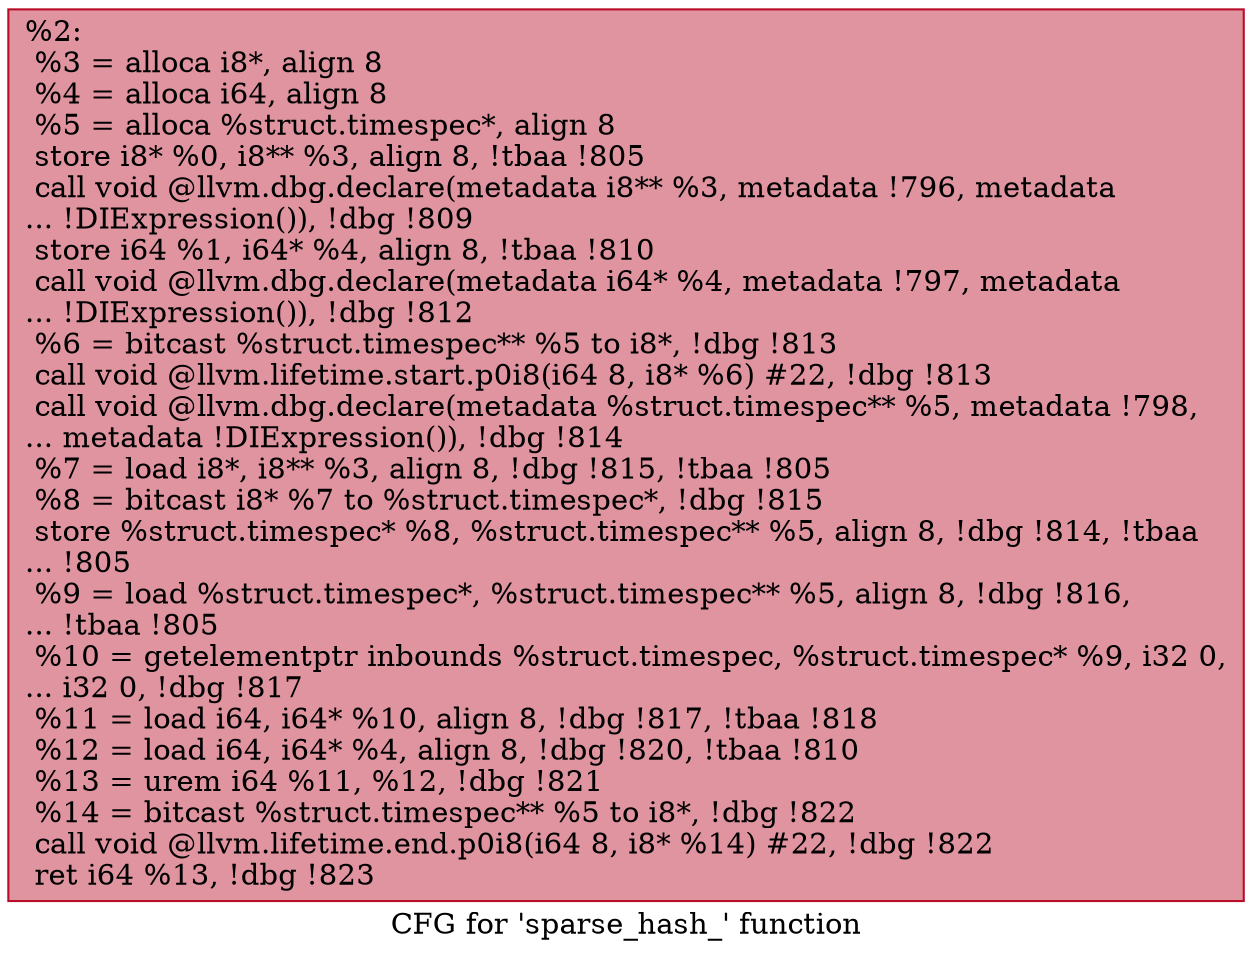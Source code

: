 digraph "CFG for 'sparse_hash_' function" {
	label="CFG for 'sparse_hash_' function";

	Node0x19b2960 [shape=record,color="#b70d28ff", style=filled, fillcolor="#b70d2870",label="{%2:\l  %3 = alloca i8*, align 8\l  %4 = alloca i64, align 8\l  %5 = alloca %struct.timespec*, align 8\l  store i8* %0, i8** %3, align 8, !tbaa !805\l  call void @llvm.dbg.declare(metadata i8** %3, metadata !796, metadata\l... !DIExpression()), !dbg !809\l  store i64 %1, i64* %4, align 8, !tbaa !810\l  call void @llvm.dbg.declare(metadata i64* %4, metadata !797, metadata\l... !DIExpression()), !dbg !812\l  %6 = bitcast %struct.timespec** %5 to i8*, !dbg !813\l  call void @llvm.lifetime.start.p0i8(i64 8, i8* %6) #22, !dbg !813\l  call void @llvm.dbg.declare(metadata %struct.timespec** %5, metadata !798,\l... metadata !DIExpression()), !dbg !814\l  %7 = load i8*, i8** %3, align 8, !dbg !815, !tbaa !805\l  %8 = bitcast i8* %7 to %struct.timespec*, !dbg !815\l  store %struct.timespec* %8, %struct.timespec** %5, align 8, !dbg !814, !tbaa\l... !805\l  %9 = load %struct.timespec*, %struct.timespec** %5, align 8, !dbg !816,\l... !tbaa !805\l  %10 = getelementptr inbounds %struct.timespec, %struct.timespec* %9, i32 0,\l... i32 0, !dbg !817\l  %11 = load i64, i64* %10, align 8, !dbg !817, !tbaa !818\l  %12 = load i64, i64* %4, align 8, !dbg !820, !tbaa !810\l  %13 = urem i64 %11, %12, !dbg !821\l  %14 = bitcast %struct.timespec** %5 to i8*, !dbg !822\l  call void @llvm.lifetime.end.p0i8(i64 8, i8* %14) #22, !dbg !822\l  ret i64 %13, !dbg !823\l}"];
}
